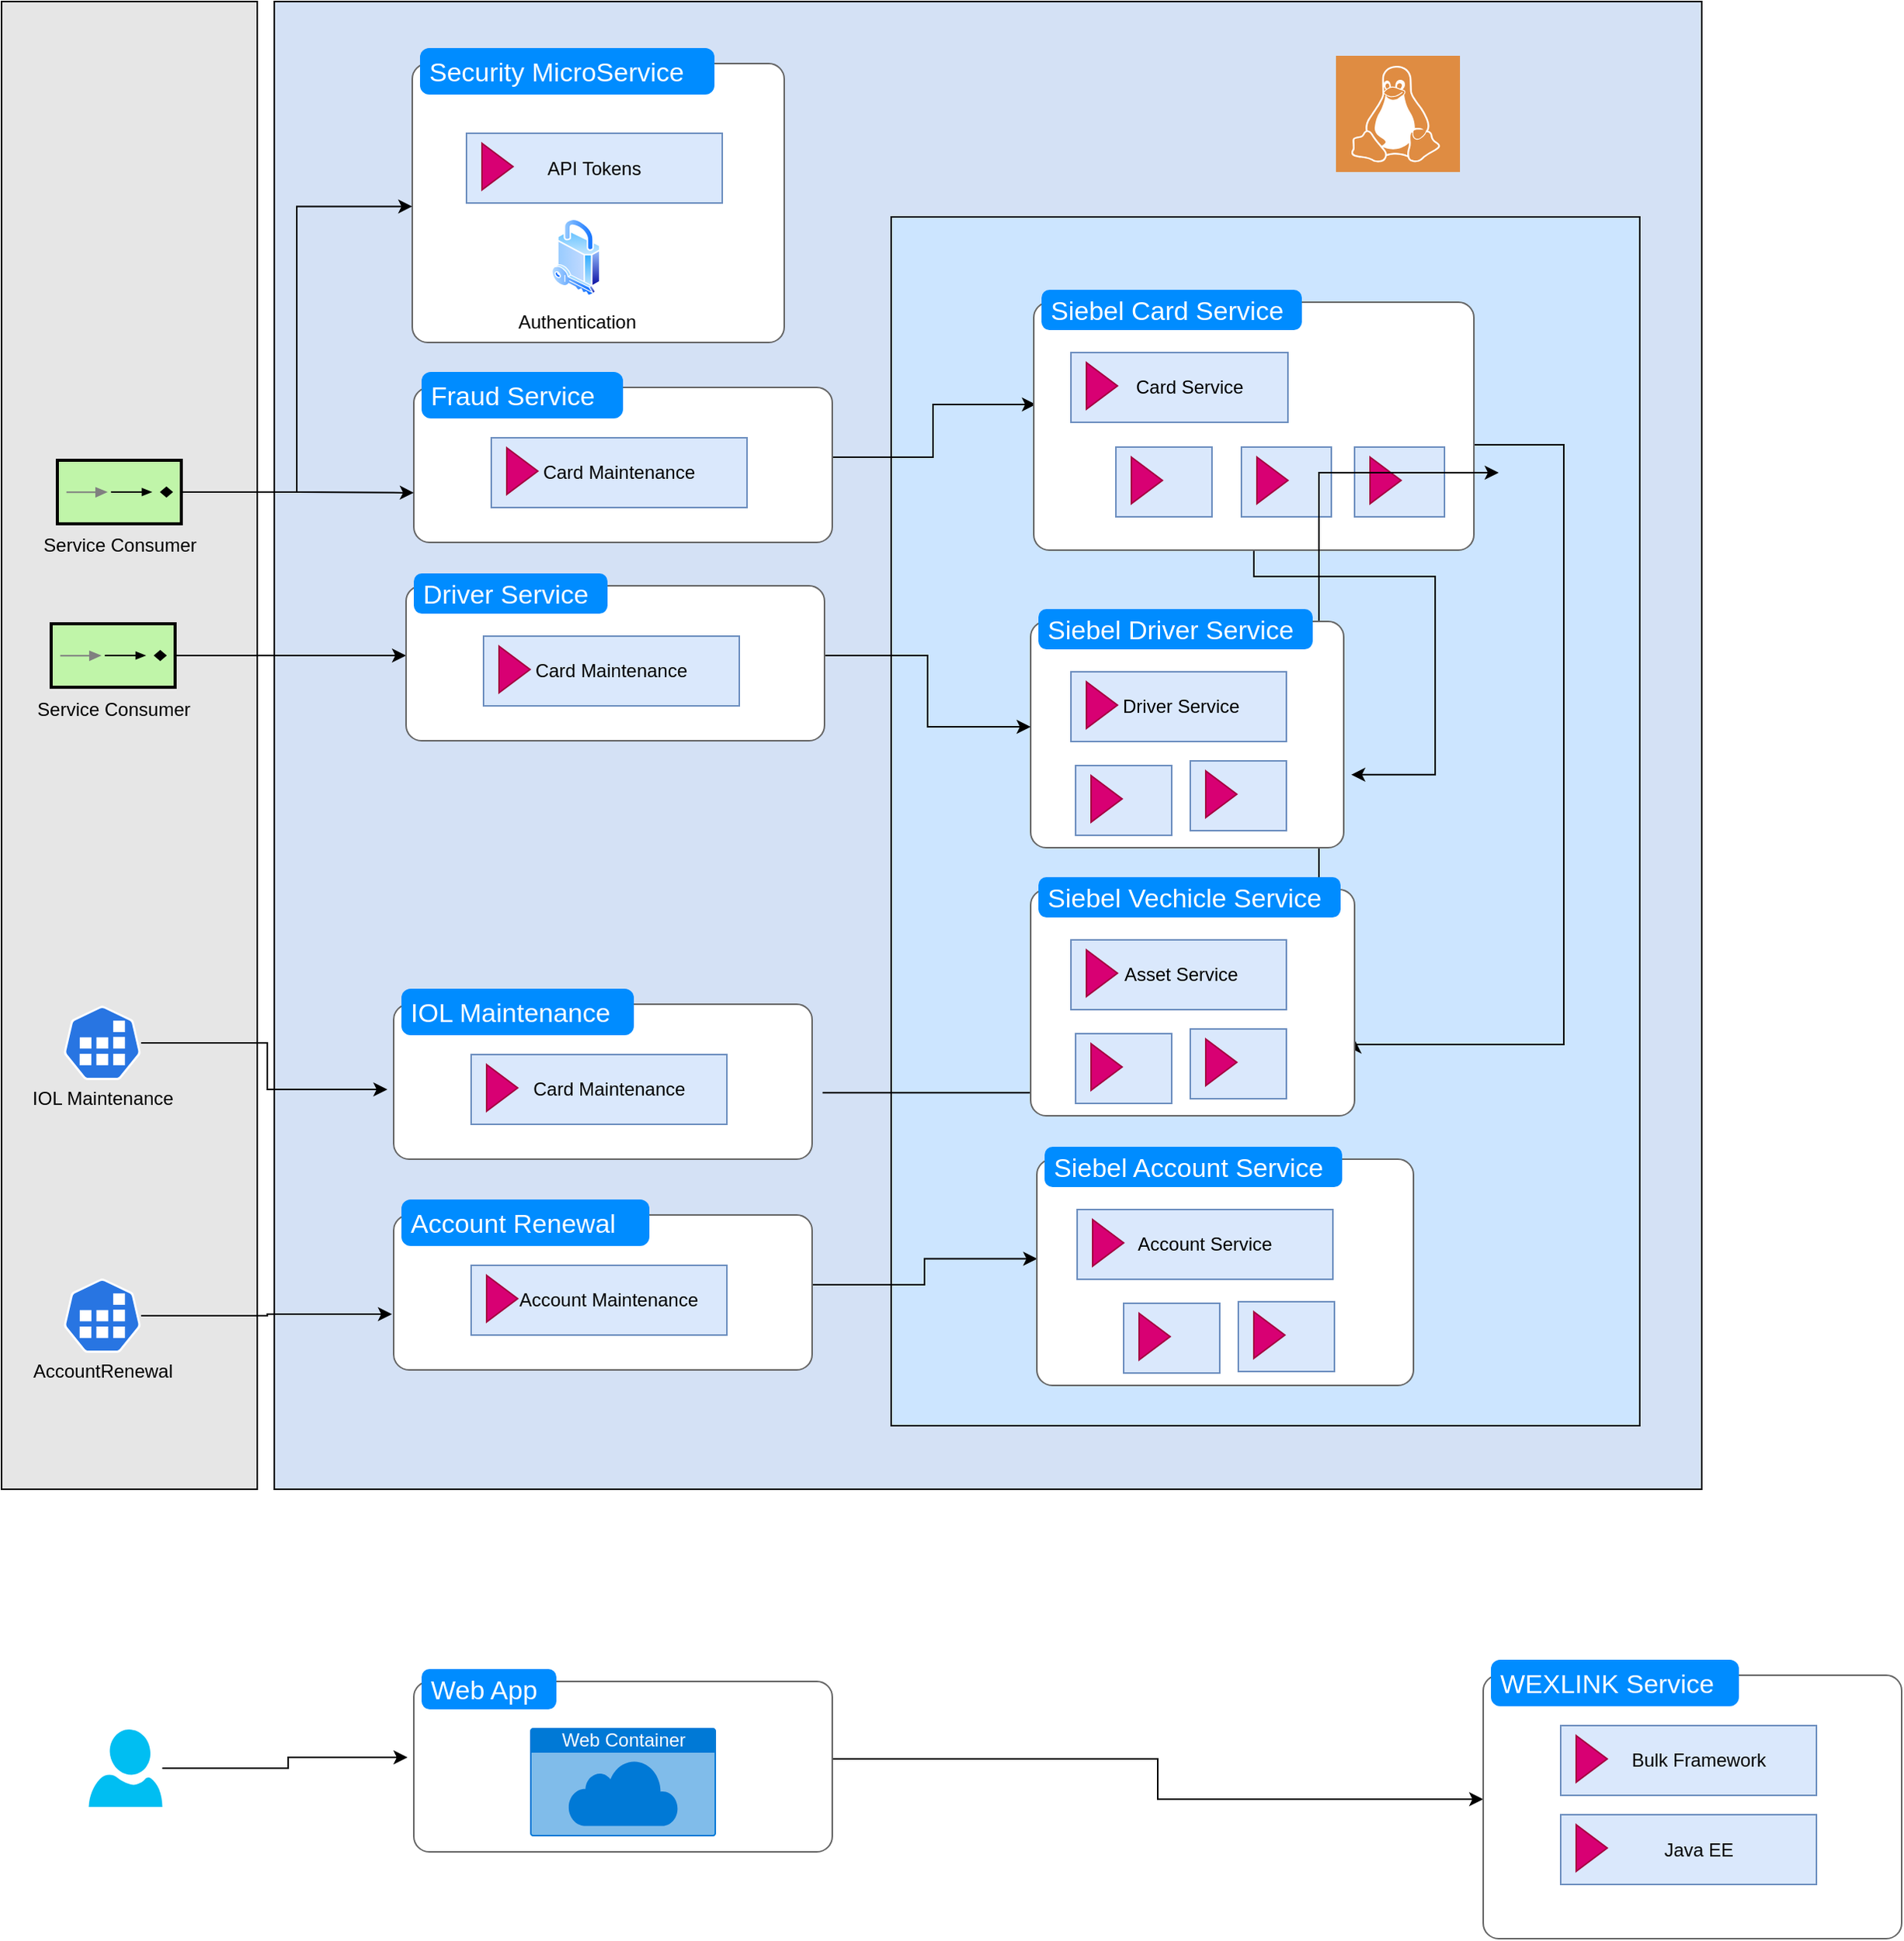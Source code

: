 <mxfile version="12.8.4" type="github">
  <diagram id="TiNesMwT4plsfbbR54bP" name="Page-1">
    <mxGraphModel dx="2031" dy="1103" grid="0" gridSize="10" guides="1" tooltips="1" connect="1" arrows="1" fold="1" page="1" pageScale="1" pageWidth="850" pageHeight="1100" math="0" shadow="0">
      <root>
        <mxCell id="0" />
        <mxCell id="1" parent="0" />
        <mxCell id="ZJf0gk8Uf08lzSIq1yCp-80" value="" style="rounded=0;whiteSpace=wrap;html=1;fillColor=#D4E1F5;align=center;" parent="1" vertex="1">
          <mxGeometry x="241" y="30" width="921" height="960" as="geometry" />
        </mxCell>
        <mxCell id="ZJf0gk8Uf08lzSIq1yCp-83" value="" style="rounded=0;whiteSpace=wrap;html=1;fillColor=#CCE5FF;align=center;" parent="1" vertex="1">
          <mxGeometry x="639" y="169" width="483" height="780" as="geometry" />
        </mxCell>
        <mxCell id="ZJf0gk8Uf08lzSIq1yCp-79" value="" style="rounded=0;whiteSpace=wrap;html=1;fillColor=#E6E6E6;align=center;" parent="1" vertex="1">
          <mxGeometry x="65" y="30" width="165" height="960" as="geometry" />
        </mxCell>
        <mxCell id="ZJf0gk8Uf08lzSIq1yCp-4" value="" style="shape=mxgraph.mockup.containers.marginRect;rectMarginTop=10;strokeColor=#666666;strokeWidth=1;dashed=0;rounded=1;arcSize=5;recursiveResize=0;" parent="1" vertex="1">
          <mxGeometry x="330" y="60" width="240" height="190" as="geometry" />
        </mxCell>
        <mxCell id="ZJf0gk8Uf08lzSIq1yCp-5" value="Security MicroService" style="shape=rect;strokeColor=none;fillColor=#008cff;strokeWidth=1;dashed=0;rounded=1;arcSize=20;fontColor=#ffffff;fontSize=17;spacing=2;spacingTop=-2;align=left;autosize=1;spacingLeft=4;resizeWidth=0;resizeHeight=0;perimeter=none;" parent="ZJf0gk8Uf08lzSIq1yCp-4" vertex="1">
          <mxGeometry x="5" width="190" height="30" as="geometry" />
        </mxCell>
        <mxCell id="ZJf0gk8Uf08lzSIq1yCp-9" value="Authentication" style="aspect=fixed;perimeter=ellipsePerimeter;html=1;align=center;shadow=0;dashed=0;spacingTop=3;image;image=img/lib/active_directory/security.svg;" parent="ZJf0gk8Uf08lzSIq1yCp-4" vertex="1">
          <mxGeometry x="90" y="110" width="31.5" height="50" as="geometry" />
        </mxCell>
        <mxCell id="ZJf0gk8Uf08lzSIq1yCp-2" value="API Tokens" style="html=1;whiteSpace=wrap;container=1;recursiveResize=0;collapsible=0;fillColor=#dae8fc;strokeColor=#6c8ebf;" parent="ZJf0gk8Uf08lzSIq1yCp-4" vertex="1">
          <mxGeometry x="35" y="55" width="165" height="45" as="geometry" />
        </mxCell>
        <mxCell id="ZJf0gk8Uf08lzSIq1yCp-3" value="" style="triangle;html=1;whiteSpace=wrap;fillColor=#d80073;strokeColor=#A50040;fontColor=#ffffff;" parent="ZJf0gk8Uf08lzSIq1yCp-2" vertex="1">
          <mxGeometry x="10" y="6.5" width="20" height="30" as="geometry" />
        </mxCell>
        <mxCell id="ZJf0gk8Uf08lzSIq1yCp-46" style="edgeStyle=orthogonalEdgeStyle;rounded=0;orthogonalLoop=1;jettySize=auto;html=1;entryX=0.005;entryY=0.447;entryDx=0;entryDy=0;entryPerimeter=0;" parent="1" source="ZJf0gk8Uf08lzSIq1yCp-10" target="ZJf0gk8Uf08lzSIq1yCp-17" edge="1">
          <mxGeometry relative="1" as="geometry" />
        </mxCell>
        <mxCell id="ZJf0gk8Uf08lzSIq1yCp-10" value="" style="shape=mxgraph.mockup.containers.marginRect;rectMarginTop=10;strokeColor=#666666;strokeWidth=1;dashed=0;rounded=1;arcSize=5;recursiveResize=0;" parent="1" vertex="1">
          <mxGeometry x="331" y="269" width="270" height="110" as="geometry" />
        </mxCell>
        <mxCell id="ZJf0gk8Uf08lzSIq1yCp-11" value="Fraud Service" style="shape=rect;strokeColor=none;fillColor=#008cff;strokeWidth=1;dashed=0;rounded=1;arcSize=20;fontColor=#ffffff;fontSize=17;spacing=2;spacingTop=-2;align=left;autosize=1;spacingLeft=4;resizeWidth=0;resizeHeight=0;perimeter=none;" parent="ZJf0gk8Uf08lzSIq1yCp-10" vertex="1">
          <mxGeometry x="5" width="130" height="30" as="geometry" />
        </mxCell>
        <mxCell id="ZJf0gk8Uf08lzSIq1yCp-15" value="Card Maintenance" style="html=1;whiteSpace=wrap;container=1;recursiveResize=0;collapsible=0;fillColor=#dae8fc;strokeColor=#6c8ebf;align=center;" parent="ZJf0gk8Uf08lzSIq1yCp-10" vertex="1">
          <mxGeometry x="50" y="42.5" width="165" height="45" as="geometry" />
        </mxCell>
        <mxCell id="ZJf0gk8Uf08lzSIq1yCp-16" value="" style="triangle;html=1;whiteSpace=wrap;fillColor=#d80073;strokeColor=#A50040;fontColor=#ffffff;" parent="ZJf0gk8Uf08lzSIq1yCp-15" vertex="1">
          <mxGeometry x="10" y="6.5" width="20" height="30" as="geometry" />
        </mxCell>
        <mxCell id="hTkKEVuBiwZWzqZ8OWEF-34" style="edgeStyle=orthogonalEdgeStyle;rounded=0;orthogonalLoop=1;jettySize=auto;html=1;entryX=1.024;entryY=0.698;entryDx=0;entryDy=0;entryPerimeter=0;" edge="1" parent="1" source="ZJf0gk8Uf08lzSIq1yCp-17" target="hTkKEVuBiwZWzqZ8OWEF-9">
          <mxGeometry relative="1" as="geometry">
            <Array as="points">
              <mxPoint x="873" y="401" />
              <mxPoint x="990" y="401" />
              <mxPoint x="990" y="529" />
            </Array>
          </mxGeometry>
        </mxCell>
        <mxCell id="hTkKEVuBiwZWzqZ8OWEF-46" value="" style="edgeStyle=orthogonalEdgeStyle;rounded=0;orthogonalLoop=1;jettySize=auto;html=1;entryX=1;entryY=0.684;entryDx=0;entryDy=0;exitX=0.998;exitY=0.621;exitDx=0;exitDy=0;exitPerimeter=0;entryPerimeter=0;" edge="1" parent="1" source="ZJf0gk8Uf08lzSIq1yCp-17" target="hTkKEVuBiwZWzqZ8OWEF-23">
          <mxGeometry relative="1" as="geometry">
            <mxPoint x="1398" y="295" as="targetPoint" />
            <Array as="points">
              <mxPoint x="1014" y="316" />
              <mxPoint x="1073" y="316" />
              <mxPoint x="1073" y="703" />
              <mxPoint x="938" y="703" />
            </Array>
          </mxGeometry>
        </mxCell>
        <mxCell id="ZJf0gk8Uf08lzSIq1yCp-17" value="" style="shape=mxgraph.mockup.containers.marginRect;rectMarginTop=10;strokeColor=#666666;strokeWidth=1;dashed=0;rounded=1;arcSize=5;recursiveResize=0;" parent="1" vertex="1">
          <mxGeometry x="731" y="214" width="284" height="170" as="geometry" />
        </mxCell>
        <mxCell id="ZJf0gk8Uf08lzSIq1yCp-18" value="Siebel Card Service" style="shape=rect;strokeColor=none;fillColor=#008cff;strokeWidth=1;dashed=0;rounded=1;arcSize=20;fontColor=#ffffff;fontSize=17;spacing=2;spacingTop=-2;align=left;autosize=1;spacingLeft=4;resizeWidth=0;resizeHeight=0;perimeter=none;" parent="ZJf0gk8Uf08lzSIq1yCp-17" vertex="1">
          <mxGeometry x="5" y="2" width="168" height="26" as="geometry" />
        </mxCell>
        <mxCell id="ZJf0gk8Uf08lzSIq1yCp-19" value="&amp;nbsp; &amp;nbsp; Card Service" style="html=1;whiteSpace=wrap;container=1;recursiveResize=0;collapsible=0;fillColor=#dae8fc;strokeColor=#6c8ebf;align=center;" parent="ZJf0gk8Uf08lzSIq1yCp-17" vertex="1">
          <mxGeometry x="24" y="42.5" width="140" height="45" as="geometry" />
        </mxCell>
        <mxCell id="ZJf0gk8Uf08lzSIq1yCp-20" value="" style="triangle;html=1;whiteSpace=wrap;fillColor=#d80073;strokeColor=#A50040;fontColor=#ffffff;" parent="ZJf0gk8Uf08lzSIq1yCp-19" vertex="1">
          <mxGeometry x="10" y="6.5" width="20" height="30" as="geometry" />
        </mxCell>
        <mxCell id="ZJf0gk8Uf08lzSIq1yCp-23" value="" style="html=1;whiteSpace=wrap;container=1;recursiveResize=0;collapsible=0;fillColor=#dae8fc;strokeColor=#6c8ebf;align=center;" parent="ZJf0gk8Uf08lzSIq1yCp-17" vertex="1">
          <mxGeometry x="53" y="103.5" width="62" height="45" as="geometry" />
        </mxCell>
        <mxCell id="ZJf0gk8Uf08lzSIq1yCp-24" value="" style="triangle;html=1;whiteSpace=wrap;fillColor=#d80073;strokeColor=#A50040;fontColor=#ffffff;" parent="ZJf0gk8Uf08lzSIq1yCp-23" vertex="1">
          <mxGeometry x="10" y="6.5" width="20" height="30" as="geometry" />
        </mxCell>
        <mxCell id="hTkKEVuBiwZWzqZ8OWEF-7" value="" style="html=1;whiteSpace=wrap;container=1;recursiveResize=0;collapsible=0;fillColor=#dae8fc;strokeColor=#6c8ebf;align=center;" vertex="1" parent="ZJf0gk8Uf08lzSIq1yCp-17">
          <mxGeometry x="134" y="103.5" width="58" height="45" as="geometry" />
        </mxCell>
        <mxCell id="hTkKEVuBiwZWzqZ8OWEF-8" value="" style="triangle;html=1;whiteSpace=wrap;fillColor=#d80073;strokeColor=#A50040;fontColor=#ffffff;" vertex="1" parent="hTkKEVuBiwZWzqZ8OWEF-7">
          <mxGeometry x="10" y="6.5" width="20" height="30" as="geometry" />
        </mxCell>
        <mxCell id="hTkKEVuBiwZWzqZ8OWEF-31" value="" style="html=1;whiteSpace=wrap;container=1;recursiveResize=0;collapsible=0;fillColor=#dae8fc;strokeColor=#6c8ebf;align=center;" vertex="1" parent="ZJf0gk8Uf08lzSIq1yCp-17">
          <mxGeometry x="207" y="103.5" width="58" height="45" as="geometry" />
        </mxCell>
        <mxCell id="hTkKEVuBiwZWzqZ8OWEF-32" value="" style="triangle;html=1;whiteSpace=wrap;fillColor=#d80073;strokeColor=#A50040;fontColor=#ffffff;" vertex="1" parent="hTkKEVuBiwZWzqZ8OWEF-31">
          <mxGeometry x="10" y="6.5" width="20" height="30" as="geometry" />
        </mxCell>
        <mxCell id="ZJf0gk8Uf08lzSIq1yCp-44" style="edgeStyle=orthogonalEdgeStyle;rounded=0;orthogonalLoop=1;jettySize=auto;html=1;entryX=0.001;entryY=0.476;entryDx=0;entryDy=0;entryPerimeter=0;" parent="1" source="ZJf0gk8Uf08lzSIq1yCp-27" target="hTkKEVuBiwZWzqZ8OWEF-49" edge="1">
          <mxGeometry relative="1" as="geometry">
            <mxPoint x="1032.476" y="854.86" as="targetPoint" />
          </mxGeometry>
        </mxCell>
        <mxCell id="ZJf0gk8Uf08lzSIq1yCp-27" value="" style="shape=mxgraph.mockup.containers.marginRect;rectMarginTop=10;strokeColor=#666666;strokeWidth=1;dashed=0;rounded=1;arcSize=5;recursiveResize=0;" parent="1" vertex="1">
          <mxGeometry x="318" y="803" width="270" height="110" as="geometry" />
        </mxCell>
        <mxCell id="ZJf0gk8Uf08lzSIq1yCp-28" value="Account Renewal" style="shape=rect;strokeColor=none;fillColor=#008cff;strokeWidth=1;dashed=0;rounded=1;arcSize=20;fontColor=#ffffff;fontSize=17;spacing=2;spacingTop=-2;align=left;autosize=1;spacingLeft=4;resizeWidth=0;resizeHeight=0;perimeter=none;" parent="ZJf0gk8Uf08lzSIq1yCp-27" vertex="1">
          <mxGeometry x="5" width="160" height="30" as="geometry" />
        </mxCell>
        <mxCell id="ZJf0gk8Uf08lzSIq1yCp-29" value="&amp;nbsp; &amp;nbsp; Account Maintenance" style="html=1;whiteSpace=wrap;container=1;recursiveResize=0;collapsible=0;fillColor=#dae8fc;strokeColor=#6c8ebf;align=center;" parent="ZJf0gk8Uf08lzSIq1yCp-27" vertex="1">
          <mxGeometry x="50" y="42.5" width="165" height="45" as="geometry" />
        </mxCell>
        <mxCell id="ZJf0gk8Uf08lzSIq1yCp-30" value="" style="triangle;html=1;whiteSpace=wrap;fillColor=#d80073;strokeColor=#A50040;fontColor=#ffffff;" parent="ZJf0gk8Uf08lzSIq1yCp-29" vertex="1">
          <mxGeometry x="10" y="6.5" width="20" height="30" as="geometry" />
        </mxCell>
        <mxCell id="ZJf0gk8Uf08lzSIq1yCp-45" style="edgeStyle=orthogonalEdgeStyle;rounded=0;orthogonalLoop=1;jettySize=auto;html=1;exitX=1.025;exitY=0.61;exitDx=0;exitDy=0;exitPerimeter=0;" parent="1" source="ZJf0gk8Uf08lzSIq1yCp-34" edge="1">
          <mxGeometry relative="1" as="geometry">
            <mxPoint x="1031" y="334" as="targetPoint" />
            <Array as="points">
              <mxPoint x="915" y="734" />
              <mxPoint x="915" y="334" />
            </Array>
          </mxGeometry>
        </mxCell>
        <mxCell id="ZJf0gk8Uf08lzSIq1yCp-34" value="" style="shape=mxgraph.mockup.containers.marginRect;rectMarginTop=10;strokeColor=#666666;strokeWidth=1;dashed=0;rounded=1;arcSize=5;recursiveResize=0;" parent="1" vertex="1">
          <mxGeometry x="318" y="667" width="270" height="110" as="geometry" />
        </mxCell>
        <mxCell id="ZJf0gk8Uf08lzSIq1yCp-35" value="IOL Maintenance" style="shape=rect;strokeColor=none;fillColor=#008cff;strokeWidth=1;dashed=0;rounded=1;arcSize=20;fontColor=#ffffff;fontSize=17;spacing=2;spacingTop=-2;align=left;autosize=1;spacingLeft=4;resizeWidth=0;resizeHeight=0;perimeter=none;" parent="ZJf0gk8Uf08lzSIq1yCp-34" vertex="1">
          <mxGeometry x="5" width="150" height="30" as="geometry" />
        </mxCell>
        <mxCell id="ZJf0gk8Uf08lzSIq1yCp-36" value="&amp;nbsp; &amp;nbsp; Card Maintenance" style="html=1;whiteSpace=wrap;container=1;recursiveResize=0;collapsible=0;fillColor=#dae8fc;strokeColor=#6c8ebf;align=center;" parent="ZJf0gk8Uf08lzSIq1yCp-34" vertex="1">
          <mxGeometry x="50" y="42.5" width="165" height="45" as="geometry" />
        </mxCell>
        <mxCell id="ZJf0gk8Uf08lzSIq1yCp-37" value="" style="triangle;html=1;whiteSpace=wrap;fillColor=#d80073;strokeColor=#A50040;fontColor=#ffffff;" parent="ZJf0gk8Uf08lzSIq1yCp-36" vertex="1">
          <mxGeometry x="10" y="6.5" width="20" height="30" as="geometry" />
        </mxCell>
        <mxCell id="ZJf0gk8Uf08lzSIq1yCp-52" style="edgeStyle=orthogonalEdgeStyle;rounded=0;orthogonalLoop=1;jettySize=auto;html=1;entryX=-0.004;entryY=0.673;entryDx=0;entryDy=0;entryPerimeter=0;" parent="1" source="ZJf0gk8Uf08lzSIq1yCp-47" target="ZJf0gk8Uf08lzSIq1yCp-27" edge="1">
          <mxGeometry relative="1" as="geometry" />
        </mxCell>
        <mxCell id="ZJf0gk8Uf08lzSIq1yCp-47" value="&lt;br&gt;&lt;br&gt;&lt;br&gt;&lt;br&gt;&lt;br&gt;AccountRenewal" style="html=1;dashed=0;whitespace=wrap;fillColor=#2875E2;strokeColor=#ffffff;points=[[0.005,0.63,0],[0.1,0.2,0],[0.9,0.2,0],[0.5,0,0],[0.995,0.63,0],[0.72,0.99,0],[0.5,1,0],[0.28,0.99,0]];shape=mxgraph.kubernetes.icon;prIcon=job;align=center;" parent="1" vertex="1">
          <mxGeometry x="105" y="854" width="50" height="48" as="geometry" />
        </mxCell>
        <mxCell id="ZJf0gk8Uf08lzSIq1yCp-53" style="edgeStyle=orthogonalEdgeStyle;rounded=0;orthogonalLoop=1;jettySize=auto;html=1;entryX=-0.015;entryY=0.591;entryDx=0;entryDy=0;entryPerimeter=0;" parent="1" source="ZJf0gk8Uf08lzSIq1yCp-48" target="ZJf0gk8Uf08lzSIq1yCp-34" edge="1">
          <mxGeometry relative="1" as="geometry" />
        </mxCell>
        <mxCell id="ZJf0gk8Uf08lzSIq1yCp-48" value="&lt;br&gt;&lt;br&gt;&lt;br&gt;&lt;br&gt;&lt;br&gt;IOL Maintenance" style="html=1;dashed=0;whitespace=wrap;fillColor=#2875E2;strokeColor=#ffffff;points=[[0.005,0.63,0],[0.1,0.2,0],[0.9,0.2,0],[0.5,0,0],[0.995,0.63,0],[0.72,0.99,0],[0.5,1,0],[0.28,0.99,0]];shape=mxgraph.kubernetes.icon;prIcon=job;align=center;" parent="1" vertex="1">
          <mxGeometry x="105" y="678" width="50" height="48" as="geometry" />
        </mxCell>
        <mxCell id="ZJf0gk8Uf08lzSIq1yCp-50" style="edgeStyle=orthogonalEdgeStyle;rounded=0;orthogonalLoop=1;jettySize=auto;html=1;entryX=0;entryY=0.538;entryDx=0;entryDy=0;entryPerimeter=0;" parent="1" source="ZJf0gk8Uf08lzSIq1yCp-49" target="ZJf0gk8Uf08lzSIq1yCp-4" edge="1">
          <mxGeometry relative="1" as="geometry" />
        </mxCell>
        <mxCell id="ZJf0gk8Uf08lzSIq1yCp-51" style="edgeStyle=orthogonalEdgeStyle;rounded=0;orthogonalLoop=1;jettySize=auto;html=1;entryX=0;entryY=0.709;entryDx=0;entryDy=0;entryPerimeter=0;" parent="1" source="ZJf0gk8Uf08lzSIq1yCp-49" target="ZJf0gk8Uf08lzSIq1yCp-10" edge="1">
          <mxGeometry relative="1" as="geometry" />
        </mxCell>
        <mxCell id="ZJf0gk8Uf08lzSIq1yCp-49" value="&lt;font style=&quot;font-size: 12px&quot;&gt;Service Consumer&lt;/font&gt;" style="fillColor=#c0f5a9;dashed=0;outlineConnect=0;strokeWidth=2;html=1;align=center;fontSize=8;verticalLabelPosition=bottom;verticalAlign=top;shape=mxgraph.eip.event_driven_consumer;" parent="1" vertex="1">
          <mxGeometry x="101" y="326" width="80" height="41" as="geometry" />
        </mxCell>
        <mxCell id="ZJf0gk8Uf08lzSIq1yCp-77" style="edgeStyle=orthogonalEdgeStyle;rounded=0;orthogonalLoop=1;jettySize=auto;html=1;entryX=-0.015;entryY=0.492;entryDx=0;entryDy=0;entryPerimeter=0;" parent="1" source="ZJf0gk8Uf08lzSIq1yCp-56" target="ZJf0gk8Uf08lzSIq1yCp-57" edge="1">
          <mxGeometry relative="1" as="geometry" />
        </mxCell>
        <mxCell id="ZJf0gk8Uf08lzSIq1yCp-56" value="" style="verticalLabelPosition=bottom;html=1;verticalAlign=top;align=center;strokeColor=none;fillColor=#00BEF2;shape=mxgraph.azure.user;" parent="1" vertex="1">
          <mxGeometry x="121.25" y="1145" width="47.5" height="50" as="geometry" />
        </mxCell>
        <mxCell id="ZJf0gk8Uf08lzSIq1yCp-66" style="edgeStyle=orthogonalEdgeStyle;rounded=0;orthogonalLoop=1;jettySize=auto;html=1;" parent="1" source="ZJf0gk8Uf08lzSIq1yCp-57" target="ZJf0gk8Uf08lzSIq1yCp-62" edge="1">
          <mxGeometry relative="1" as="geometry" />
        </mxCell>
        <mxCell id="ZJf0gk8Uf08lzSIq1yCp-57" value="" style="shape=mxgraph.mockup.containers.marginRect;rectMarginTop=10;strokeColor=#666666;strokeWidth=1;dashed=0;rounded=1;arcSize=5;recursiveResize=0;" parent="1" vertex="1">
          <mxGeometry x="331" y="1104" width="270" height="120" as="geometry" />
        </mxCell>
        <mxCell id="ZJf0gk8Uf08lzSIq1yCp-58" value="Web App" style="shape=rect;strokeColor=none;fillColor=#008cff;strokeWidth=1;dashed=0;rounded=1;arcSize=20;fontColor=#ffffff;fontSize=17;spacing=2;spacingTop=-2;align=left;autosize=1;spacingLeft=4;resizeWidth=0;resizeHeight=0;perimeter=none;" parent="ZJf0gk8Uf08lzSIq1yCp-57" vertex="1">
          <mxGeometry x="5" y="2" width="87" height="26" as="geometry" />
        </mxCell>
        <mxCell id="ZJf0gk8Uf08lzSIq1yCp-61" value="Web Container" style="html=1;strokeColor=none;fillColor=#0079D6;labelPosition=center;verticalLabelPosition=middle;verticalAlign=top;align=center;fontSize=12;outlineConnect=0;spacingTop=-6;fontColor=#FFFFFF;shape=mxgraph.sitemap.cloud;" parent="ZJf0gk8Uf08lzSIq1yCp-57" vertex="1">
          <mxGeometry x="75" y="40" width="120" height="70" as="geometry" />
        </mxCell>
        <mxCell id="ZJf0gk8Uf08lzSIq1yCp-62" value="" style="shape=mxgraph.mockup.containers.marginRect;rectMarginTop=10;strokeColor=#666666;strokeWidth=1;dashed=0;rounded=1;arcSize=5;recursiveResize=0;" parent="1" vertex="1">
          <mxGeometry x="1021" y="1100" width="270" height="180" as="geometry" />
        </mxCell>
        <mxCell id="ZJf0gk8Uf08lzSIq1yCp-63" value="WEXLINK Service" style="shape=rect;strokeColor=none;fillColor=#008cff;strokeWidth=1;dashed=0;rounded=1;arcSize=20;fontColor=#ffffff;fontSize=17;spacing=2;spacingTop=-2;align=left;autosize=1;spacingLeft=4;resizeWidth=0;resizeHeight=0;perimeter=none;" parent="ZJf0gk8Uf08lzSIq1yCp-62" vertex="1">
          <mxGeometry x="5" width="160" height="30" as="geometry" />
        </mxCell>
        <mxCell id="ZJf0gk8Uf08lzSIq1yCp-64" value="&amp;nbsp; &amp;nbsp; Bulk Framework" style="html=1;whiteSpace=wrap;container=1;recursiveResize=0;collapsible=0;fillColor=#dae8fc;strokeColor=#6c8ebf;align=center;" parent="ZJf0gk8Uf08lzSIq1yCp-62" vertex="1">
          <mxGeometry x="50" y="42.5" width="165" height="45" as="geometry" />
        </mxCell>
        <mxCell id="ZJf0gk8Uf08lzSIq1yCp-65" value="" style="triangle;html=1;whiteSpace=wrap;fillColor=#d80073;strokeColor=#A50040;fontColor=#ffffff;" parent="ZJf0gk8Uf08lzSIq1yCp-64" vertex="1">
          <mxGeometry x="10" y="6.5" width="20" height="30" as="geometry" />
        </mxCell>
        <mxCell id="ZJf0gk8Uf08lzSIq1yCp-67" value="&amp;nbsp; &amp;nbsp; Java EE" style="html=1;whiteSpace=wrap;container=1;recursiveResize=0;collapsible=0;fillColor=#dae8fc;strokeColor=#6c8ebf;align=center;" parent="ZJf0gk8Uf08lzSIq1yCp-62" vertex="1">
          <mxGeometry x="50" y="100" width="165" height="45" as="geometry" />
        </mxCell>
        <mxCell id="ZJf0gk8Uf08lzSIq1yCp-68" value="" style="triangle;html=1;whiteSpace=wrap;fillColor=#d80073;strokeColor=#A50040;fontColor=#ffffff;" parent="ZJf0gk8Uf08lzSIq1yCp-67" vertex="1">
          <mxGeometry x="10" y="6.5" width="20" height="30" as="geometry" />
        </mxCell>
        <mxCell id="ZJf0gk8Uf08lzSIq1yCp-81" value="" style="shape=image;html=1;verticalAlign=top;verticalLabelPosition=bottom;labelBackgroundColor=#ffffff;imageAspect=0;aspect=fixed;image=https://cdn3.iconfinder.com/data/icons/social-media-2169/24/social_media_social_media_logo_docker-128.png;fillColor=#D4E1F5;align=center;" parent="1" vertex="1">
          <mxGeometry x="1032" y="60" width="88" height="88" as="geometry" />
        </mxCell>
        <mxCell id="ZJf0gk8Uf08lzSIq1yCp-82" value="" style="pointerEvents=1;shadow=0;dashed=0;html=1;strokeColor=none;fillColor=#DF8C42;labelPosition=center;verticalLabelPosition=bottom;verticalAlign=top;align=center;outlineConnect=0;shape=mxgraph.veeam2.linux;" parent="1" vertex="1">
          <mxGeometry x="926" y="65" width="80" height="75" as="geometry" />
        </mxCell>
        <mxCell id="hTkKEVuBiwZWzqZ8OWEF-9" value="" style="shape=mxgraph.mockup.containers.marginRect;rectMarginTop=10;strokeColor=#666666;strokeWidth=1;dashed=0;rounded=1;arcSize=5;recursiveResize=0;" vertex="1" parent="1">
          <mxGeometry x="729" y="420" width="202" height="156" as="geometry" />
        </mxCell>
        <mxCell id="hTkKEVuBiwZWzqZ8OWEF-10" value="Siebel Driver Service" style="shape=rect;strokeColor=none;fillColor=#008cff;strokeWidth=1;dashed=0;rounded=1;arcSize=20;fontColor=#ffffff;fontSize=17;spacing=2;spacingTop=-2;align=left;autosize=1;spacingLeft=4;resizeWidth=0;resizeHeight=0;perimeter=none;" vertex="1" parent="hTkKEVuBiwZWzqZ8OWEF-9">
          <mxGeometry x="5" y="2" width="177" height="26" as="geometry" />
        </mxCell>
        <mxCell id="hTkKEVuBiwZWzqZ8OWEF-11" value="&amp;nbsp;Driver Service" style="html=1;whiteSpace=wrap;container=1;recursiveResize=0;collapsible=0;fillColor=#dae8fc;strokeColor=#6c8ebf;align=center;" vertex="1" parent="hTkKEVuBiwZWzqZ8OWEF-9">
          <mxGeometry x="26" y="42.5" width="139" height="45" as="geometry" />
        </mxCell>
        <mxCell id="hTkKEVuBiwZWzqZ8OWEF-12" value="" style="triangle;html=1;whiteSpace=wrap;fillColor=#d80073;strokeColor=#A50040;fontColor=#ffffff;" vertex="1" parent="hTkKEVuBiwZWzqZ8OWEF-11">
          <mxGeometry x="10" y="6.5" width="20" height="30" as="geometry" />
        </mxCell>
        <mxCell id="hTkKEVuBiwZWzqZ8OWEF-17" value="" style="html=1;whiteSpace=wrap;container=1;recursiveResize=0;collapsible=0;fillColor=#dae8fc;strokeColor=#6c8ebf;align=center;" vertex="1" parent="hTkKEVuBiwZWzqZ8OWEF-9">
          <mxGeometry x="29" y="103" width="62" height="45" as="geometry" />
        </mxCell>
        <mxCell id="hTkKEVuBiwZWzqZ8OWEF-18" value="" style="triangle;html=1;whiteSpace=wrap;fillColor=#d80073;strokeColor=#A50040;fontColor=#ffffff;" vertex="1" parent="hTkKEVuBiwZWzqZ8OWEF-17">
          <mxGeometry x="10" y="6.5" width="20" height="30" as="geometry" />
        </mxCell>
        <mxCell id="hTkKEVuBiwZWzqZ8OWEF-20" value="" style="html=1;whiteSpace=wrap;container=1;recursiveResize=0;collapsible=0;fillColor=#dae8fc;strokeColor=#6c8ebf;align=center;" vertex="1" parent="hTkKEVuBiwZWzqZ8OWEF-9">
          <mxGeometry x="103" y="100" width="62" height="45" as="geometry" />
        </mxCell>
        <mxCell id="hTkKEVuBiwZWzqZ8OWEF-21" value="" style="triangle;html=1;whiteSpace=wrap;fillColor=#d80073;strokeColor=#A50040;fontColor=#ffffff;" vertex="1" parent="hTkKEVuBiwZWzqZ8OWEF-20">
          <mxGeometry x="10" y="6.5" width="20" height="30" as="geometry" />
        </mxCell>
        <mxCell id="hTkKEVuBiwZWzqZ8OWEF-23" value="" style="shape=mxgraph.mockup.containers.marginRect;rectMarginTop=10;strokeColor=#666666;strokeWidth=1;dashed=0;rounded=1;arcSize=5;recursiveResize=0;" vertex="1" parent="1">
          <mxGeometry x="729" y="593" width="209" height="156" as="geometry" />
        </mxCell>
        <mxCell id="hTkKEVuBiwZWzqZ8OWEF-24" value="Siebel Vechicle Service" style="shape=rect;strokeColor=none;fillColor=#008cff;strokeWidth=1;dashed=0;rounded=1;arcSize=20;fontColor=#ffffff;fontSize=17;spacing=2;spacingTop=-2;align=left;autosize=1;spacingLeft=4;resizeWidth=0;resizeHeight=0;perimeter=none;" vertex="1" parent="hTkKEVuBiwZWzqZ8OWEF-23">
          <mxGeometry x="5" y="2" width="195" height="26" as="geometry" />
        </mxCell>
        <mxCell id="hTkKEVuBiwZWzqZ8OWEF-25" value="&amp;nbsp;Asset Service" style="html=1;whiteSpace=wrap;container=1;recursiveResize=0;collapsible=0;fillColor=#dae8fc;strokeColor=#6c8ebf;align=center;" vertex="1" parent="hTkKEVuBiwZWzqZ8OWEF-23">
          <mxGeometry x="26" y="42.5" width="139" height="45" as="geometry" />
        </mxCell>
        <mxCell id="hTkKEVuBiwZWzqZ8OWEF-26" value="" style="triangle;html=1;whiteSpace=wrap;fillColor=#d80073;strokeColor=#A50040;fontColor=#ffffff;" vertex="1" parent="hTkKEVuBiwZWzqZ8OWEF-25">
          <mxGeometry x="10" y="6.5" width="20" height="30" as="geometry" />
        </mxCell>
        <mxCell id="hTkKEVuBiwZWzqZ8OWEF-27" value="" style="html=1;whiteSpace=wrap;container=1;recursiveResize=0;collapsible=0;fillColor=#dae8fc;strokeColor=#6c8ebf;align=center;" vertex="1" parent="hTkKEVuBiwZWzqZ8OWEF-23">
          <mxGeometry x="29" y="103" width="62" height="45" as="geometry" />
        </mxCell>
        <mxCell id="hTkKEVuBiwZWzqZ8OWEF-28" value="" style="triangle;html=1;whiteSpace=wrap;fillColor=#d80073;strokeColor=#A50040;fontColor=#ffffff;" vertex="1" parent="hTkKEVuBiwZWzqZ8OWEF-27">
          <mxGeometry x="10" y="6.5" width="20" height="30" as="geometry" />
        </mxCell>
        <mxCell id="hTkKEVuBiwZWzqZ8OWEF-29" value="" style="html=1;whiteSpace=wrap;container=1;recursiveResize=0;collapsible=0;fillColor=#dae8fc;strokeColor=#6c8ebf;align=center;" vertex="1" parent="hTkKEVuBiwZWzqZ8OWEF-23">
          <mxGeometry x="103" y="100" width="62" height="45" as="geometry" />
        </mxCell>
        <mxCell id="hTkKEVuBiwZWzqZ8OWEF-30" value="" style="triangle;html=1;whiteSpace=wrap;fillColor=#d80073;strokeColor=#A50040;fontColor=#ffffff;" vertex="1" parent="hTkKEVuBiwZWzqZ8OWEF-29">
          <mxGeometry x="10" y="6.5" width="20" height="30" as="geometry" />
        </mxCell>
        <mxCell id="hTkKEVuBiwZWzqZ8OWEF-49" value="" style="shape=mxgraph.mockup.containers.marginRect;rectMarginTop=10;strokeColor=#666666;strokeWidth=1;dashed=0;rounded=1;arcSize=5;recursiveResize=0;" vertex="1" parent="1">
          <mxGeometry x="733" y="767" width="243" height="156" as="geometry" />
        </mxCell>
        <mxCell id="hTkKEVuBiwZWzqZ8OWEF-50" value="Siebel Account Service" style="shape=rect;strokeColor=none;fillColor=#008cff;strokeWidth=1;dashed=0;rounded=1;arcSize=20;fontColor=#ffffff;fontSize=17;spacing=2;spacingTop=-2;align=left;autosize=1;spacingLeft=4;resizeWidth=0;resizeHeight=0;perimeter=none;" vertex="1" parent="hTkKEVuBiwZWzqZ8OWEF-49">
          <mxGeometry x="5" y="2" width="192" height="26" as="geometry" />
        </mxCell>
        <mxCell id="hTkKEVuBiwZWzqZ8OWEF-51" value="Account Service" style="html=1;whiteSpace=wrap;container=1;recursiveResize=0;collapsible=0;fillColor=#dae8fc;strokeColor=#6c8ebf;align=center;" vertex="1" parent="hTkKEVuBiwZWzqZ8OWEF-49">
          <mxGeometry x="26" y="42.5" width="165" height="45" as="geometry" />
        </mxCell>
        <mxCell id="hTkKEVuBiwZWzqZ8OWEF-52" value="" style="triangle;html=1;whiteSpace=wrap;fillColor=#d80073;strokeColor=#A50040;fontColor=#ffffff;" vertex="1" parent="hTkKEVuBiwZWzqZ8OWEF-51">
          <mxGeometry x="10" y="6.5" width="20" height="30" as="geometry" />
        </mxCell>
        <mxCell id="hTkKEVuBiwZWzqZ8OWEF-53" value="" style="html=1;whiteSpace=wrap;container=1;recursiveResize=0;collapsible=0;fillColor=#dae8fc;strokeColor=#6c8ebf;align=center;" vertex="1" parent="hTkKEVuBiwZWzqZ8OWEF-49">
          <mxGeometry x="56" y="103" width="62" height="45" as="geometry" />
        </mxCell>
        <mxCell id="hTkKEVuBiwZWzqZ8OWEF-54" value="" style="triangle;html=1;whiteSpace=wrap;fillColor=#d80073;strokeColor=#A50040;fontColor=#ffffff;" vertex="1" parent="hTkKEVuBiwZWzqZ8OWEF-53">
          <mxGeometry x="10" y="6.5" width="20" height="30" as="geometry" />
        </mxCell>
        <mxCell id="hTkKEVuBiwZWzqZ8OWEF-55" value="" style="html=1;whiteSpace=wrap;container=1;recursiveResize=0;collapsible=0;fillColor=#dae8fc;strokeColor=#6c8ebf;align=center;" vertex="1" parent="hTkKEVuBiwZWzqZ8OWEF-49">
          <mxGeometry x="130" y="102" width="62" height="45" as="geometry" />
        </mxCell>
        <mxCell id="hTkKEVuBiwZWzqZ8OWEF-56" value="" style="triangle;html=1;whiteSpace=wrap;fillColor=#d80073;strokeColor=#A50040;fontColor=#ffffff;" vertex="1" parent="hTkKEVuBiwZWzqZ8OWEF-55">
          <mxGeometry x="10" y="6.5" width="20" height="30" as="geometry" />
        </mxCell>
        <mxCell id="hTkKEVuBiwZWzqZ8OWEF-73" style="edgeStyle=orthogonalEdgeStyle;rounded=0;orthogonalLoop=1;jettySize=auto;html=1;" edge="1" parent="1" source="hTkKEVuBiwZWzqZ8OWEF-67" target="hTkKEVuBiwZWzqZ8OWEF-68">
          <mxGeometry relative="1" as="geometry" />
        </mxCell>
        <mxCell id="hTkKEVuBiwZWzqZ8OWEF-67" value="&lt;font style=&quot;font-size: 12px&quot;&gt;Service Consumer&lt;/font&gt;" style="fillColor=#c0f5a9;dashed=0;outlineConnect=0;strokeWidth=2;html=1;align=center;fontSize=8;verticalLabelPosition=bottom;verticalAlign=top;shape=mxgraph.eip.event_driven_consumer;" vertex="1" parent="1">
          <mxGeometry x="97" y="431.5" width="80" height="41" as="geometry" />
        </mxCell>
        <mxCell id="hTkKEVuBiwZWzqZ8OWEF-72" style="edgeStyle=orthogonalEdgeStyle;rounded=0;orthogonalLoop=1;jettySize=auto;html=1;" edge="1" parent="1" source="hTkKEVuBiwZWzqZ8OWEF-68" target="hTkKEVuBiwZWzqZ8OWEF-9">
          <mxGeometry relative="1" as="geometry" />
        </mxCell>
        <mxCell id="hTkKEVuBiwZWzqZ8OWEF-68" value="" style="shape=mxgraph.mockup.containers.marginRect;rectMarginTop=10;strokeColor=#666666;strokeWidth=1;dashed=0;rounded=1;arcSize=5;recursiveResize=0;" vertex="1" parent="1">
          <mxGeometry x="326" y="397" width="270" height="110" as="geometry" />
        </mxCell>
        <mxCell id="hTkKEVuBiwZWzqZ8OWEF-69" value="Driver Service" style="shape=rect;strokeColor=none;fillColor=#008cff;strokeWidth=1;dashed=0;rounded=1;arcSize=20;fontColor=#ffffff;fontSize=17;spacing=2;spacingTop=-2;align=left;autosize=1;spacingLeft=4;resizeWidth=0;resizeHeight=0;perimeter=none;" vertex="1" parent="hTkKEVuBiwZWzqZ8OWEF-68">
          <mxGeometry x="5" y="2" width="125" height="26" as="geometry" />
        </mxCell>
        <mxCell id="hTkKEVuBiwZWzqZ8OWEF-70" value="Card Maintenance" style="html=1;whiteSpace=wrap;container=1;recursiveResize=0;collapsible=0;fillColor=#dae8fc;strokeColor=#6c8ebf;align=center;" vertex="1" parent="hTkKEVuBiwZWzqZ8OWEF-68">
          <mxGeometry x="50" y="42.5" width="165" height="45" as="geometry" />
        </mxCell>
        <mxCell id="hTkKEVuBiwZWzqZ8OWEF-71" value="" style="triangle;html=1;whiteSpace=wrap;fillColor=#d80073;strokeColor=#A50040;fontColor=#ffffff;" vertex="1" parent="hTkKEVuBiwZWzqZ8OWEF-70">
          <mxGeometry x="10" y="6.5" width="20" height="30" as="geometry" />
        </mxCell>
      </root>
    </mxGraphModel>
  </diagram>
</mxfile>
